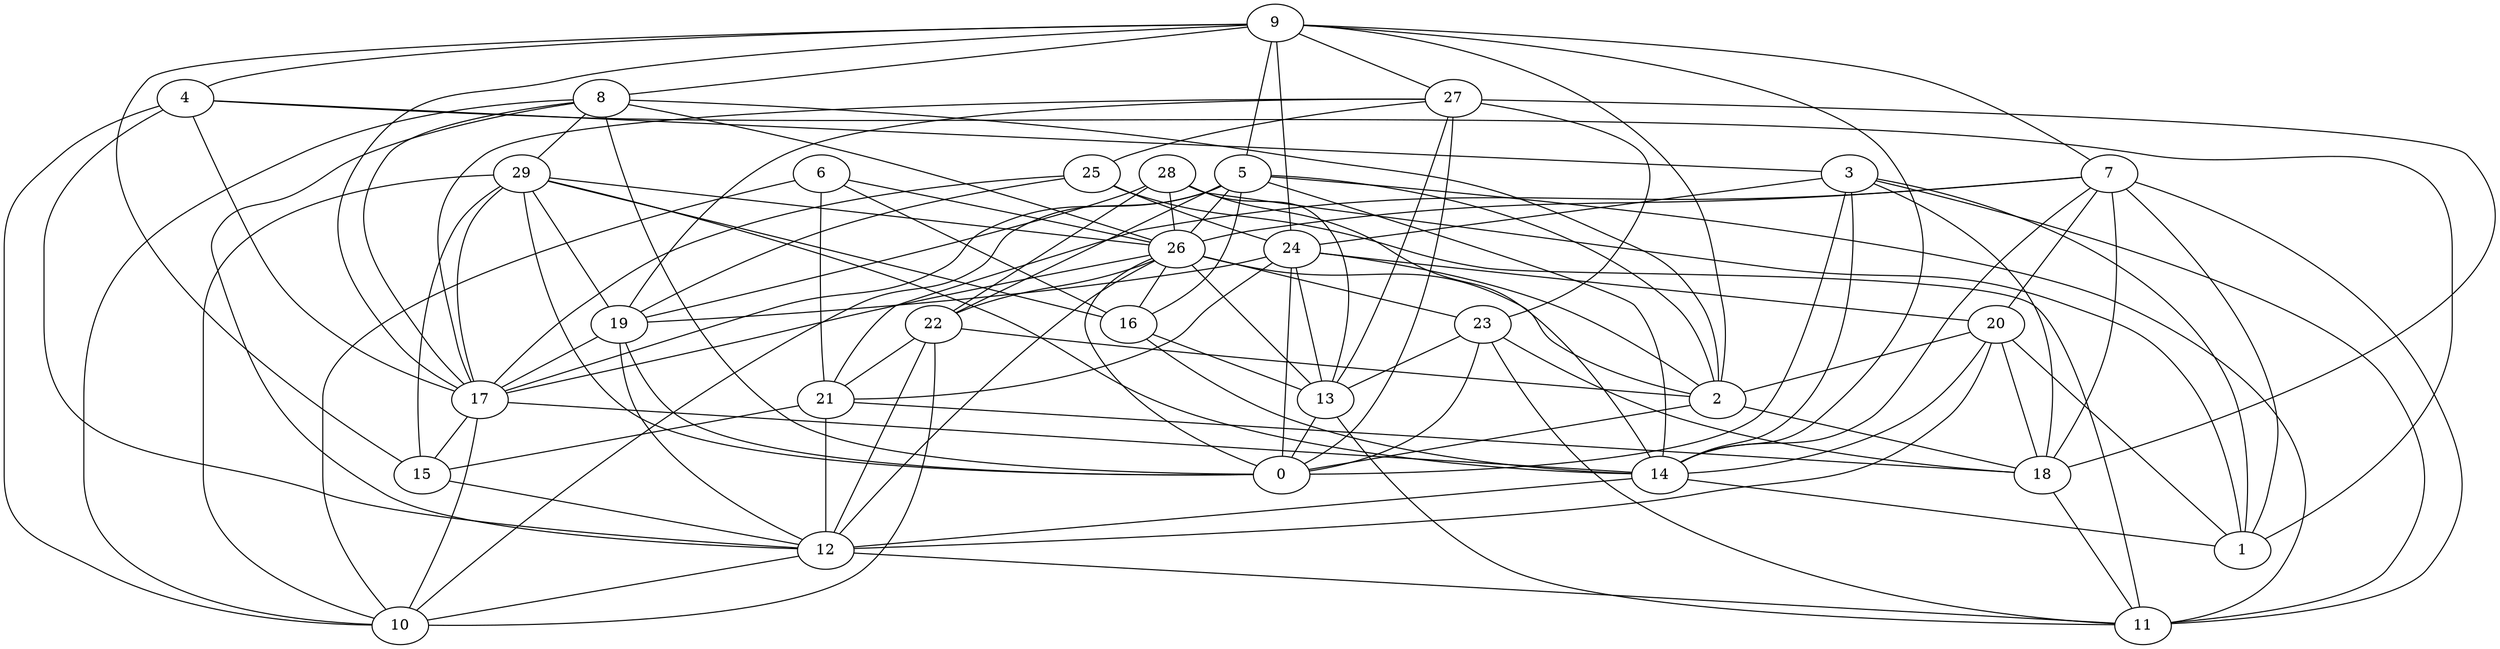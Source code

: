 digraph GG_graph {

subgraph G_graph {
edge [color = black]
"8" -> "17" [dir = none]
"8" -> "26" [dir = none]
"8" -> "2" [dir = none]
"8" -> "29" [dir = none]
"8" -> "10" [dir = none]
"16" -> "13" [dir = none]
"13" -> "0" [dir = none]
"29" -> "26" [dir = none]
"29" -> "17" [dir = none]
"15" -> "12" [dir = none]
"14" -> "1" [dir = none]
"26" -> "13" [dir = none]
"26" -> "17" [dir = none]
"26" -> "12" [dir = none]
"26" -> "16" [dir = none]
"26" -> "0" [dir = none]
"26" -> "22" [dir = none]
"26" -> "23" [dir = none]
"9" -> "15" [dir = none]
"9" -> "17" [dir = none]
"9" -> "8" [dir = none]
"12" -> "11" [dir = none]
"28" -> "13" [dir = none]
"28" -> "14" [dir = none]
"28" -> "1" [dir = none]
"28" -> "22" [dir = none]
"17" -> "14" [dir = none]
"17" -> "10" [dir = none]
"17" -> "15" [dir = none]
"19" -> "17" [dir = none]
"3" -> "18" [dir = none]
"3" -> "14" [dir = none]
"6" -> "21" [dir = none]
"6" -> "10" [dir = none]
"24" -> "20" [dir = none]
"24" -> "0" [dir = none]
"27" -> "18" [dir = none]
"27" -> "0" [dir = none]
"27" -> "25" [dir = none]
"7" -> "14" [dir = none]
"7" -> "11" [dir = none]
"7" -> "21" [dir = none]
"7" -> "18" [dir = none]
"20" -> "2" [dir = none]
"20" -> "1" [dir = none]
"20" -> "12" [dir = none]
"20" -> "14" [dir = none]
"4" -> "1" [dir = none]
"4" -> "10" [dir = none]
"21" -> "12" [dir = none]
"23" -> "18" [dir = none]
"23" -> "13" [dir = none]
"5" -> "22" [dir = none]
"5" -> "14" [dir = none]
"5" -> "11" [dir = none]
"25" -> "19" [dir = none]
"25" -> "17" [dir = none]
"2" -> "0" [dir = none]
"4" -> "17" [dir = none]
"22" -> "10" [dir = none]
"5" -> "16" [dir = none]
"21" -> "18" [dir = none]
"28" -> "26" [dir = none]
"9" -> "24" [dir = none]
"7" -> "20" [dir = none]
"3" -> "1" [dir = none]
"26" -> "2" [dir = none]
"24" -> "21" [dir = none]
"25" -> "11" [dir = none]
"25" -> "24" [dir = none]
"27" -> "17" [dir = none]
"13" -> "11" [dir = none]
"6" -> "16" [dir = none]
"2" -> "18" [dir = none]
"5" -> "26" [dir = none]
"4" -> "3" [dir = none]
"16" -> "14" [dir = none]
"14" -> "12" [dir = none]
"29" -> "15" [dir = none]
"29" -> "19" [dir = none]
"3" -> "24" [dir = none]
"19" -> "0" [dir = none]
"28" -> "19" [dir = none]
"24" -> "19" [dir = none]
"27" -> "19" [dir = none]
"20" -> "18" [dir = none]
"3" -> "0" [dir = none]
"23" -> "0" [dir = none]
"29" -> "16" [dir = none]
"19" -> "12" [dir = none]
"4" -> "12" [dir = none]
"9" -> "27" [dir = none]
"12" -> "10" [dir = none]
"24" -> "2" [dir = none]
"22" -> "12" [dir = none]
"5" -> "17" [dir = none]
"22" -> "21" [dir = none]
"24" -> "13" [dir = none]
"27" -> "13" [dir = none]
"22" -> "2" [dir = none]
"9" -> "14" [dir = none]
"27" -> "23" [dir = none]
"9" -> "7" [dir = none]
"23" -> "11" [dir = none]
"29" -> "10" [dir = none]
"5" -> "10" [dir = none]
"6" -> "26" [dir = none]
"9" -> "2" [dir = none]
"5" -> "2" [dir = none]
"8" -> "0" [dir = none]
"9" -> "4" [dir = none]
"29" -> "14" [dir = none]
"18" -> "11" [dir = none]
"29" -> "0" [dir = none]
"3" -> "11" [dir = none]
"7" -> "1" [dir = none]
"7" -> "26" [dir = none]
"9" -> "5" [dir = none]
"21" -> "15" [dir = none]
"8" -> "12" [dir = none]
}

}
